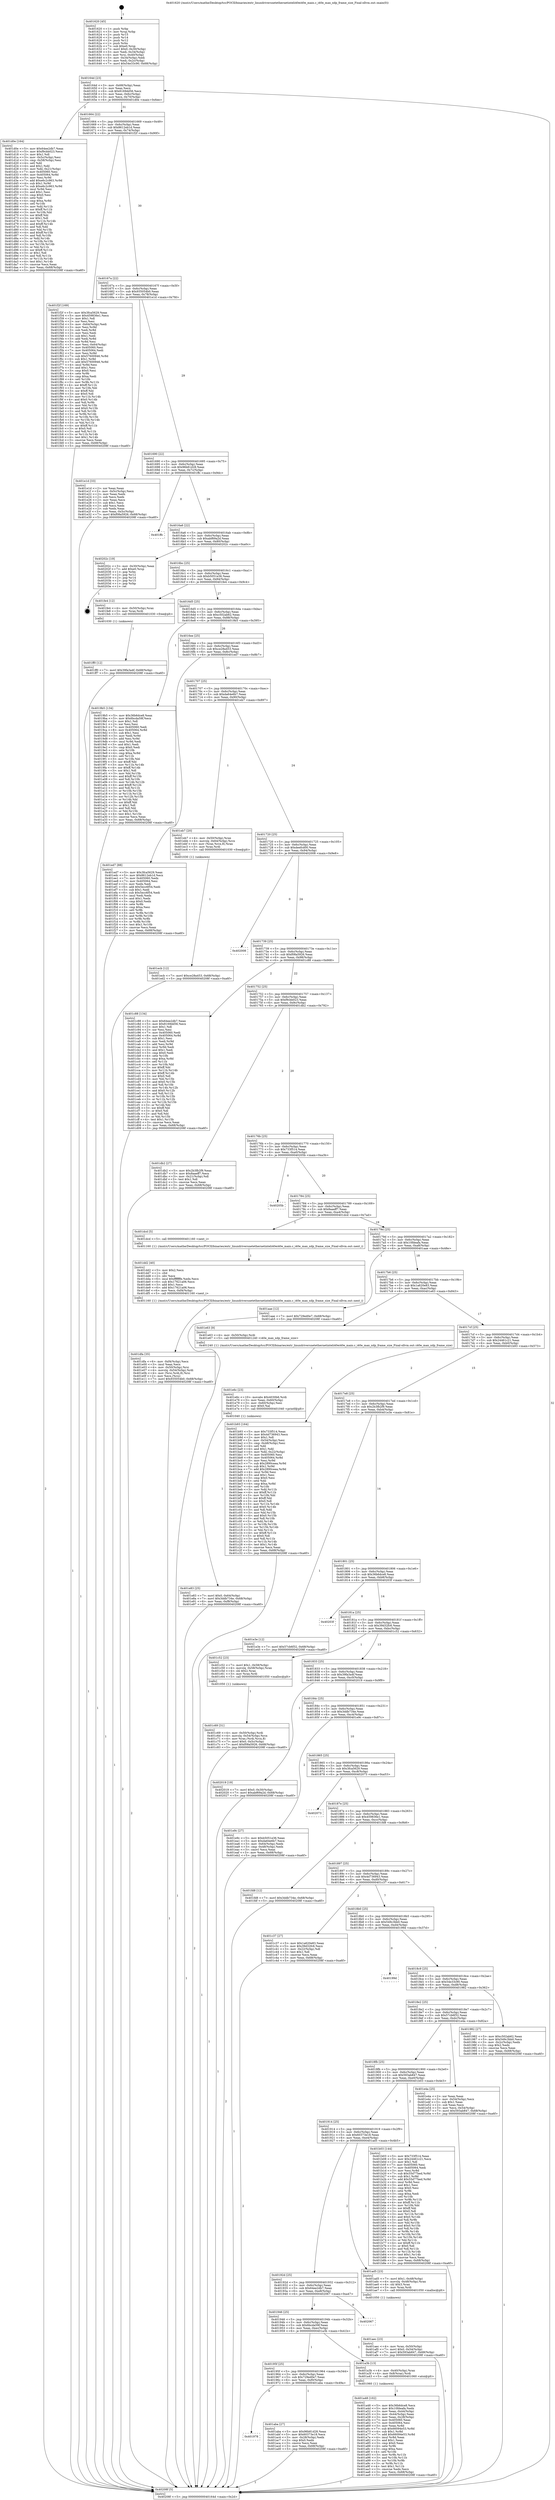 digraph "0x401620" {
  label = "0x401620 (/mnt/c/Users/mathe/Desktop/tcc/POCII/binaries/extr_linuxdriversnetethernetinteli40ei40e_main.c_i40e_max_xdp_frame_size_Final-ollvm.out::main(0))"
  labelloc = "t"
  node[shape=record]

  Entry [label="",width=0.3,height=0.3,shape=circle,fillcolor=black,style=filled]
  "0x40164d" [label="{
     0x40164d [23]\l
     | [instrs]\l
     &nbsp;&nbsp;0x40164d \<+3\>: mov -0x68(%rbp),%eax\l
     &nbsp;&nbsp;0x401650 \<+2\>: mov %eax,%ecx\l
     &nbsp;&nbsp;0x401652 \<+6\>: sub $0x8169dd56,%ecx\l
     &nbsp;&nbsp;0x401658 \<+3\>: mov %eax,-0x6c(%rbp)\l
     &nbsp;&nbsp;0x40165b \<+3\>: mov %ecx,-0x70(%rbp)\l
     &nbsp;&nbsp;0x40165e \<+6\>: je 0000000000401d0e \<main+0x6ee\>\l
  }"]
  "0x401d0e" [label="{
     0x401d0e [164]\l
     | [instrs]\l
     &nbsp;&nbsp;0x401d0e \<+5\>: mov $0x64ee2db7,%eax\l
     &nbsp;&nbsp;0x401d13 \<+5\>: mov $0xf9cbb023,%ecx\l
     &nbsp;&nbsp;0x401d18 \<+2\>: mov $0x1,%dl\l
     &nbsp;&nbsp;0x401d1a \<+3\>: mov -0x5c(%rbp),%esi\l
     &nbsp;&nbsp;0x401d1d \<+3\>: cmp -0x58(%rbp),%esi\l
     &nbsp;&nbsp;0x401d20 \<+4\>: setl %dil\l
     &nbsp;&nbsp;0x401d24 \<+4\>: and $0x1,%dil\l
     &nbsp;&nbsp;0x401d28 \<+4\>: mov %dil,-0x21(%rbp)\l
     &nbsp;&nbsp;0x401d2c \<+7\>: mov 0x405060,%esi\l
     &nbsp;&nbsp;0x401d33 \<+8\>: mov 0x405064,%r8d\l
     &nbsp;&nbsp;0x401d3b \<+3\>: mov %esi,%r9d\l
     &nbsp;&nbsp;0x401d3e \<+7\>: add $0xe6c2c963,%r9d\l
     &nbsp;&nbsp;0x401d45 \<+4\>: sub $0x1,%r9d\l
     &nbsp;&nbsp;0x401d49 \<+7\>: sub $0xe6c2c963,%r9d\l
     &nbsp;&nbsp;0x401d50 \<+4\>: imul %r9d,%esi\l
     &nbsp;&nbsp;0x401d54 \<+3\>: and $0x1,%esi\l
     &nbsp;&nbsp;0x401d57 \<+3\>: cmp $0x0,%esi\l
     &nbsp;&nbsp;0x401d5a \<+4\>: sete %dil\l
     &nbsp;&nbsp;0x401d5e \<+4\>: cmp $0xa,%r8d\l
     &nbsp;&nbsp;0x401d62 \<+4\>: setl %r10b\l
     &nbsp;&nbsp;0x401d66 \<+3\>: mov %dil,%r11b\l
     &nbsp;&nbsp;0x401d69 \<+4\>: xor $0xff,%r11b\l
     &nbsp;&nbsp;0x401d6d \<+3\>: mov %r10b,%bl\l
     &nbsp;&nbsp;0x401d70 \<+3\>: xor $0xff,%bl\l
     &nbsp;&nbsp;0x401d73 \<+3\>: xor $0x1,%dl\l
     &nbsp;&nbsp;0x401d76 \<+3\>: mov %r11b,%r14b\l
     &nbsp;&nbsp;0x401d79 \<+4\>: and $0xff,%r14b\l
     &nbsp;&nbsp;0x401d7d \<+3\>: and %dl,%dil\l
     &nbsp;&nbsp;0x401d80 \<+3\>: mov %bl,%r15b\l
     &nbsp;&nbsp;0x401d83 \<+4\>: and $0xff,%r15b\l
     &nbsp;&nbsp;0x401d87 \<+3\>: and %dl,%r10b\l
     &nbsp;&nbsp;0x401d8a \<+3\>: or %dil,%r14b\l
     &nbsp;&nbsp;0x401d8d \<+3\>: or %r10b,%r15b\l
     &nbsp;&nbsp;0x401d90 \<+3\>: xor %r15b,%r14b\l
     &nbsp;&nbsp;0x401d93 \<+3\>: or %bl,%r11b\l
     &nbsp;&nbsp;0x401d96 \<+4\>: xor $0xff,%r11b\l
     &nbsp;&nbsp;0x401d9a \<+3\>: or $0x1,%dl\l
     &nbsp;&nbsp;0x401d9d \<+3\>: and %dl,%r11b\l
     &nbsp;&nbsp;0x401da0 \<+3\>: or %r11b,%r14b\l
     &nbsp;&nbsp;0x401da3 \<+4\>: test $0x1,%r14b\l
     &nbsp;&nbsp;0x401da7 \<+3\>: cmovne %ecx,%eax\l
     &nbsp;&nbsp;0x401daa \<+3\>: mov %eax,-0x68(%rbp)\l
     &nbsp;&nbsp;0x401dad \<+5\>: jmp 000000000040208f \<main+0xa6f\>\l
  }"]
  "0x401664" [label="{
     0x401664 [22]\l
     | [instrs]\l
     &nbsp;&nbsp;0x401664 \<+5\>: jmp 0000000000401669 \<main+0x49\>\l
     &nbsp;&nbsp;0x401669 \<+3\>: mov -0x6c(%rbp),%eax\l
     &nbsp;&nbsp;0x40166c \<+5\>: sub $0x8612eb1d,%eax\l
     &nbsp;&nbsp;0x401671 \<+3\>: mov %eax,-0x74(%rbp)\l
     &nbsp;&nbsp;0x401674 \<+6\>: je 0000000000401f2f \<main+0x90f\>\l
  }"]
  Exit [label="",width=0.3,height=0.3,shape=circle,fillcolor=black,style=filled,peripheries=2]
  "0x401f2f" [label="{
     0x401f2f [169]\l
     | [instrs]\l
     &nbsp;&nbsp;0x401f2f \<+5\>: mov $0x3fca5629,%eax\l
     &nbsp;&nbsp;0x401f34 \<+5\>: mov $0x459836e1,%ecx\l
     &nbsp;&nbsp;0x401f39 \<+2\>: mov $0x1,%dl\l
     &nbsp;&nbsp;0x401f3b \<+2\>: xor %esi,%esi\l
     &nbsp;&nbsp;0x401f3d \<+3\>: mov -0x64(%rbp),%edi\l
     &nbsp;&nbsp;0x401f40 \<+3\>: mov %esi,%r8d\l
     &nbsp;&nbsp;0x401f43 \<+3\>: sub %edi,%r8d\l
     &nbsp;&nbsp;0x401f46 \<+2\>: mov %esi,%edi\l
     &nbsp;&nbsp;0x401f48 \<+3\>: sub $0x1,%edi\l
     &nbsp;&nbsp;0x401f4b \<+3\>: add %edi,%r8d\l
     &nbsp;&nbsp;0x401f4e \<+3\>: sub %r8d,%esi\l
     &nbsp;&nbsp;0x401f51 \<+3\>: mov %esi,-0x64(%rbp)\l
     &nbsp;&nbsp;0x401f54 \<+7\>: mov 0x405060,%esi\l
     &nbsp;&nbsp;0x401f5b \<+7\>: mov 0x405064,%edi\l
     &nbsp;&nbsp;0x401f62 \<+3\>: mov %esi,%r8d\l
     &nbsp;&nbsp;0x401f65 \<+7\>: sub $0x57600946,%r8d\l
     &nbsp;&nbsp;0x401f6c \<+4\>: sub $0x1,%r8d\l
     &nbsp;&nbsp;0x401f70 \<+7\>: add $0x57600946,%r8d\l
     &nbsp;&nbsp;0x401f77 \<+4\>: imul %r8d,%esi\l
     &nbsp;&nbsp;0x401f7b \<+3\>: and $0x1,%esi\l
     &nbsp;&nbsp;0x401f7e \<+3\>: cmp $0x0,%esi\l
     &nbsp;&nbsp;0x401f81 \<+4\>: sete %r9b\l
     &nbsp;&nbsp;0x401f85 \<+3\>: cmp $0xa,%edi\l
     &nbsp;&nbsp;0x401f88 \<+4\>: setl %r10b\l
     &nbsp;&nbsp;0x401f8c \<+3\>: mov %r9b,%r11b\l
     &nbsp;&nbsp;0x401f8f \<+4\>: xor $0xff,%r11b\l
     &nbsp;&nbsp;0x401f93 \<+3\>: mov %r10b,%bl\l
     &nbsp;&nbsp;0x401f96 \<+3\>: xor $0xff,%bl\l
     &nbsp;&nbsp;0x401f99 \<+3\>: xor $0x0,%dl\l
     &nbsp;&nbsp;0x401f9c \<+3\>: mov %r11b,%r14b\l
     &nbsp;&nbsp;0x401f9f \<+4\>: and $0x0,%r14b\l
     &nbsp;&nbsp;0x401fa3 \<+3\>: and %dl,%r9b\l
     &nbsp;&nbsp;0x401fa6 \<+3\>: mov %bl,%r15b\l
     &nbsp;&nbsp;0x401fa9 \<+4\>: and $0x0,%r15b\l
     &nbsp;&nbsp;0x401fad \<+3\>: and %dl,%r10b\l
     &nbsp;&nbsp;0x401fb0 \<+3\>: or %r9b,%r14b\l
     &nbsp;&nbsp;0x401fb3 \<+3\>: or %r10b,%r15b\l
     &nbsp;&nbsp;0x401fb6 \<+3\>: xor %r15b,%r14b\l
     &nbsp;&nbsp;0x401fb9 \<+3\>: or %bl,%r11b\l
     &nbsp;&nbsp;0x401fbc \<+4\>: xor $0xff,%r11b\l
     &nbsp;&nbsp;0x401fc0 \<+3\>: or $0x0,%dl\l
     &nbsp;&nbsp;0x401fc3 \<+3\>: and %dl,%r11b\l
     &nbsp;&nbsp;0x401fc6 \<+3\>: or %r11b,%r14b\l
     &nbsp;&nbsp;0x401fc9 \<+4\>: test $0x1,%r14b\l
     &nbsp;&nbsp;0x401fcd \<+3\>: cmovne %ecx,%eax\l
     &nbsp;&nbsp;0x401fd0 \<+3\>: mov %eax,-0x68(%rbp)\l
     &nbsp;&nbsp;0x401fd3 \<+5\>: jmp 000000000040208f \<main+0xa6f\>\l
  }"]
  "0x40167a" [label="{
     0x40167a [22]\l
     | [instrs]\l
     &nbsp;&nbsp;0x40167a \<+5\>: jmp 000000000040167f \<main+0x5f\>\l
     &nbsp;&nbsp;0x40167f \<+3\>: mov -0x6c(%rbp),%eax\l
     &nbsp;&nbsp;0x401682 \<+5\>: sub $0x935054b0,%eax\l
     &nbsp;&nbsp;0x401687 \<+3\>: mov %eax,-0x78(%rbp)\l
     &nbsp;&nbsp;0x40168a \<+6\>: je 0000000000401e1d \<main+0x7fd\>\l
  }"]
  "0x401ff0" [label="{
     0x401ff0 [12]\l
     | [instrs]\l
     &nbsp;&nbsp;0x401ff0 \<+7\>: movl $0x39fa3a4f,-0x68(%rbp)\l
     &nbsp;&nbsp;0x401ff7 \<+5\>: jmp 000000000040208f \<main+0xa6f\>\l
  }"]
  "0x401e1d" [label="{
     0x401e1d [33]\l
     | [instrs]\l
     &nbsp;&nbsp;0x401e1d \<+2\>: xor %eax,%eax\l
     &nbsp;&nbsp;0x401e1f \<+3\>: mov -0x5c(%rbp),%ecx\l
     &nbsp;&nbsp;0x401e22 \<+2\>: mov %eax,%edx\l
     &nbsp;&nbsp;0x401e24 \<+2\>: sub %ecx,%edx\l
     &nbsp;&nbsp;0x401e26 \<+2\>: mov %eax,%ecx\l
     &nbsp;&nbsp;0x401e28 \<+3\>: sub $0x1,%ecx\l
     &nbsp;&nbsp;0x401e2b \<+2\>: add %ecx,%edx\l
     &nbsp;&nbsp;0x401e2d \<+2\>: sub %edx,%eax\l
     &nbsp;&nbsp;0x401e2f \<+3\>: mov %eax,-0x5c(%rbp)\l
     &nbsp;&nbsp;0x401e32 \<+7\>: movl $0xf08a5926,-0x68(%rbp)\l
     &nbsp;&nbsp;0x401e39 \<+5\>: jmp 000000000040208f \<main+0xa6f\>\l
  }"]
  "0x401690" [label="{
     0x401690 [22]\l
     | [instrs]\l
     &nbsp;&nbsp;0x401690 \<+5\>: jmp 0000000000401695 \<main+0x75\>\l
     &nbsp;&nbsp;0x401695 \<+3\>: mov -0x6c(%rbp),%eax\l
     &nbsp;&nbsp;0x401698 \<+5\>: sub $0x96b81d28,%eax\l
     &nbsp;&nbsp;0x40169d \<+3\>: mov %eax,-0x7c(%rbp)\l
     &nbsp;&nbsp;0x4016a0 \<+6\>: je 0000000000401ffc \<main+0x9dc\>\l
  }"]
  "0x401ecb" [label="{
     0x401ecb [12]\l
     | [instrs]\l
     &nbsp;&nbsp;0x401ecb \<+7\>: movl $0xce28a453,-0x68(%rbp)\l
     &nbsp;&nbsp;0x401ed2 \<+5\>: jmp 000000000040208f \<main+0xa6f\>\l
  }"]
  "0x401ffc" [label="{
     0x401ffc\l
  }", style=dashed]
  "0x4016a6" [label="{
     0x4016a6 [22]\l
     | [instrs]\l
     &nbsp;&nbsp;0x4016a6 \<+5\>: jmp 00000000004016ab \<main+0x8b\>\l
     &nbsp;&nbsp;0x4016ab \<+3\>: mov -0x6c(%rbp),%eax\l
     &nbsp;&nbsp;0x4016ae \<+5\>: sub $0xabf69a2d,%eax\l
     &nbsp;&nbsp;0x4016b3 \<+3\>: mov %eax,-0x80(%rbp)\l
     &nbsp;&nbsp;0x4016b6 \<+6\>: je 000000000040202c \<main+0xa0c\>\l
  }"]
  "0x401e83" [label="{
     0x401e83 [25]\l
     | [instrs]\l
     &nbsp;&nbsp;0x401e83 \<+7\>: movl $0x0,-0x64(%rbp)\l
     &nbsp;&nbsp;0x401e8a \<+7\>: movl $0x3ddb734e,-0x68(%rbp)\l
     &nbsp;&nbsp;0x401e91 \<+6\>: mov %eax,-0xf8(%rbp)\l
     &nbsp;&nbsp;0x401e97 \<+5\>: jmp 000000000040208f \<main+0xa6f\>\l
  }"]
  "0x40202c" [label="{
     0x40202c [19]\l
     | [instrs]\l
     &nbsp;&nbsp;0x40202c \<+3\>: mov -0x30(%rbp),%eax\l
     &nbsp;&nbsp;0x40202f \<+7\>: add $0xe0,%rsp\l
     &nbsp;&nbsp;0x402036 \<+1\>: pop %rbx\l
     &nbsp;&nbsp;0x402037 \<+2\>: pop %r12\l
     &nbsp;&nbsp;0x402039 \<+2\>: pop %r14\l
     &nbsp;&nbsp;0x40203b \<+2\>: pop %r15\l
     &nbsp;&nbsp;0x40203d \<+1\>: pop %rbp\l
     &nbsp;&nbsp;0x40203e \<+1\>: ret\l
  }"]
  "0x4016bc" [label="{
     0x4016bc [25]\l
     | [instrs]\l
     &nbsp;&nbsp;0x4016bc \<+5\>: jmp 00000000004016c1 \<main+0xa1\>\l
     &nbsp;&nbsp;0x4016c1 \<+3\>: mov -0x6c(%rbp),%eax\l
     &nbsp;&nbsp;0x4016c4 \<+5\>: sub $0xb5051e36,%eax\l
     &nbsp;&nbsp;0x4016c9 \<+6\>: mov %eax,-0x84(%rbp)\l
     &nbsp;&nbsp;0x4016cf \<+6\>: je 0000000000401fe4 \<main+0x9c4\>\l
  }"]
  "0x401e6c" [label="{
     0x401e6c [23]\l
     | [instrs]\l
     &nbsp;&nbsp;0x401e6c \<+10\>: movabs $0x4030b6,%rdi\l
     &nbsp;&nbsp;0x401e76 \<+3\>: mov %eax,-0x60(%rbp)\l
     &nbsp;&nbsp;0x401e79 \<+3\>: mov -0x60(%rbp),%esi\l
     &nbsp;&nbsp;0x401e7c \<+2\>: mov $0x0,%al\l
     &nbsp;&nbsp;0x401e7e \<+5\>: call 0000000000401040 \<printf@plt\>\l
     | [calls]\l
     &nbsp;&nbsp;0x401040 \{1\} (unknown)\l
  }"]
  "0x401fe4" [label="{
     0x401fe4 [12]\l
     | [instrs]\l
     &nbsp;&nbsp;0x401fe4 \<+4\>: mov -0x50(%rbp),%rax\l
     &nbsp;&nbsp;0x401fe8 \<+3\>: mov %rax,%rdi\l
     &nbsp;&nbsp;0x401feb \<+5\>: call 0000000000401030 \<free@plt\>\l
     | [calls]\l
     &nbsp;&nbsp;0x401030 \{1\} (unknown)\l
  }"]
  "0x4016d5" [label="{
     0x4016d5 [25]\l
     | [instrs]\l
     &nbsp;&nbsp;0x4016d5 \<+5\>: jmp 00000000004016da \<main+0xba\>\l
     &nbsp;&nbsp;0x4016da \<+3\>: mov -0x6c(%rbp),%eax\l
     &nbsp;&nbsp;0x4016dd \<+5\>: sub $0xc502ab62,%eax\l
     &nbsp;&nbsp;0x4016e2 \<+6\>: mov %eax,-0x88(%rbp)\l
     &nbsp;&nbsp;0x4016e8 \<+6\>: je 00000000004019b5 \<main+0x395\>\l
  }"]
  "0x401dfa" [label="{
     0x401dfa [35]\l
     | [instrs]\l
     &nbsp;&nbsp;0x401dfa \<+6\>: mov -0xf4(%rbp),%ecx\l
     &nbsp;&nbsp;0x401e00 \<+3\>: imul %eax,%ecx\l
     &nbsp;&nbsp;0x401e03 \<+4\>: mov -0x50(%rbp),%rsi\l
     &nbsp;&nbsp;0x401e07 \<+4\>: movslq -0x54(%rbp),%rdi\l
     &nbsp;&nbsp;0x401e0b \<+4\>: mov (%rsi,%rdi,8),%rsi\l
     &nbsp;&nbsp;0x401e0f \<+2\>: mov %ecx,(%rsi)\l
     &nbsp;&nbsp;0x401e11 \<+7\>: movl $0x935054b0,-0x68(%rbp)\l
     &nbsp;&nbsp;0x401e18 \<+5\>: jmp 000000000040208f \<main+0xa6f\>\l
  }"]
  "0x4019b5" [label="{
     0x4019b5 [134]\l
     | [instrs]\l
     &nbsp;&nbsp;0x4019b5 \<+5\>: mov $0x36b6dce8,%eax\l
     &nbsp;&nbsp;0x4019ba \<+5\>: mov $0x6bcda59f,%ecx\l
     &nbsp;&nbsp;0x4019bf \<+2\>: mov $0x1,%dl\l
     &nbsp;&nbsp;0x4019c1 \<+2\>: xor %esi,%esi\l
     &nbsp;&nbsp;0x4019c3 \<+7\>: mov 0x405060,%edi\l
     &nbsp;&nbsp;0x4019ca \<+8\>: mov 0x405064,%r8d\l
     &nbsp;&nbsp;0x4019d2 \<+3\>: sub $0x1,%esi\l
     &nbsp;&nbsp;0x4019d5 \<+3\>: mov %edi,%r9d\l
     &nbsp;&nbsp;0x4019d8 \<+3\>: add %esi,%r9d\l
     &nbsp;&nbsp;0x4019db \<+4\>: imul %r9d,%edi\l
     &nbsp;&nbsp;0x4019df \<+3\>: and $0x1,%edi\l
     &nbsp;&nbsp;0x4019e2 \<+3\>: cmp $0x0,%edi\l
     &nbsp;&nbsp;0x4019e5 \<+4\>: sete %r10b\l
     &nbsp;&nbsp;0x4019e9 \<+4\>: cmp $0xa,%r8d\l
     &nbsp;&nbsp;0x4019ed \<+4\>: setl %r11b\l
     &nbsp;&nbsp;0x4019f1 \<+3\>: mov %r10b,%bl\l
     &nbsp;&nbsp;0x4019f4 \<+3\>: xor $0xff,%bl\l
     &nbsp;&nbsp;0x4019f7 \<+3\>: mov %r11b,%r14b\l
     &nbsp;&nbsp;0x4019fa \<+4\>: xor $0xff,%r14b\l
     &nbsp;&nbsp;0x4019fe \<+3\>: xor $0x1,%dl\l
     &nbsp;&nbsp;0x401a01 \<+3\>: mov %bl,%r15b\l
     &nbsp;&nbsp;0x401a04 \<+4\>: and $0xff,%r15b\l
     &nbsp;&nbsp;0x401a08 \<+3\>: and %dl,%r10b\l
     &nbsp;&nbsp;0x401a0b \<+3\>: mov %r14b,%r12b\l
     &nbsp;&nbsp;0x401a0e \<+4\>: and $0xff,%r12b\l
     &nbsp;&nbsp;0x401a12 \<+3\>: and %dl,%r11b\l
     &nbsp;&nbsp;0x401a15 \<+3\>: or %r10b,%r15b\l
     &nbsp;&nbsp;0x401a18 \<+3\>: or %r11b,%r12b\l
     &nbsp;&nbsp;0x401a1b \<+3\>: xor %r12b,%r15b\l
     &nbsp;&nbsp;0x401a1e \<+3\>: or %r14b,%bl\l
     &nbsp;&nbsp;0x401a21 \<+3\>: xor $0xff,%bl\l
     &nbsp;&nbsp;0x401a24 \<+3\>: or $0x1,%dl\l
     &nbsp;&nbsp;0x401a27 \<+2\>: and %dl,%bl\l
     &nbsp;&nbsp;0x401a29 \<+3\>: or %bl,%r15b\l
     &nbsp;&nbsp;0x401a2c \<+4\>: test $0x1,%r15b\l
     &nbsp;&nbsp;0x401a30 \<+3\>: cmovne %ecx,%eax\l
     &nbsp;&nbsp;0x401a33 \<+3\>: mov %eax,-0x68(%rbp)\l
     &nbsp;&nbsp;0x401a36 \<+5\>: jmp 000000000040208f \<main+0xa6f\>\l
  }"]
  "0x4016ee" [label="{
     0x4016ee [25]\l
     | [instrs]\l
     &nbsp;&nbsp;0x4016ee \<+5\>: jmp 00000000004016f3 \<main+0xd3\>\l
     &nbsp;&nbsp;0x4016f3 \<+3\>: mov -0x6c(%rbp),%eax\l
     &nbsp;&nbsp;0x4016f6 \<+5\>: sub $0xce28a453,%eax\l
     &nbsp;&nbsp;0x4016fb \<+6\>: mov %eax,-0x8c(%rbp)\l
     &nbsp;&nbsp;0x401701 \<+6\>: je 0000000000401ed7 \<main+0x8b7\>\l
  }"]
  "0x401dd2" [label="{
     0x401dd2 [40]\l
     | [instrs]\l
     &nbsp;&nbsp;0x401dd2 \<+5\>: mov $0x2,%ecx\l
     &nbsp;&nbsp;0x401dd7 \<+1\>: cltd\l
     &nbsp;&nbsp;0x401dd8 \<+2\>: idiv %ecx\l
     &nbsp;&nbsp;0x401dda \<+6\>: imul $0xfffffffe,%edx,%ecx\l
     &nbsp;&nbsp;0x401de0 \<+6\>: sub $0x17621a06,%ecx\l
     &nbsp;&nbsp;0x401de6 \<+3\>: add $0x1,%ecx\l
     &nbsp;&nbsp;0x401de9 \<+6\>: add $0x17621a06,%ecx\l
     &nbsp;&nbsp;0x401def \<+6\>: mov %ecx,-0xf4(%rbp)\l
     &nbsp;&nbsp;0x401df5 \<+5\>: call 0000000000401160 \<next_i\>\l
     | [calls]\l
     &nbsp;&nbsp;0x401160 \{1\} (/mnt/c/Users/mathe/Desktop/tcc/POCII/binaries/extr_linuxdriversnetethernetinteli40ei40e_main.c_i40e_max_xdp_frame_size_Final-ollvm.out::next_i)\l
  }"]
  "0x401ed7" [label="{
     0x401ed7 [88]\l
     | [instrs]\l
     &nbsp;&nbsp;0x401ed7 \<+5\>: mov $0x3fca5629,%eax\l
     &nbsp;&nbsp;0x401edc \<+5\>: mov $0x8612eb1d,%ecx\l
     &nbsp;&nbsp;0x401ee1 \<+7\>: mov 0x405060,%edx\l
     &nbsp;&nbsp;0x401ee8 \<+7\>: mov 0x405064,%esi\l
     &nbsp;&nbsp;0x401eef \<+2\>: mov %edx,%edi\l
     &nbsp;&nbsp;0x401ef1 \<+6\>: add $0x5ecc6f54,%edi\l
     &nbsp;&nbsp;0x401ef7 \<+3\>: sub $0x1,%edi\l
     &nbsp;&nbsp;0x401efa \<+6\>: sub $0x5ecc6f54,%edi\l
     &nbsp;&nbsp;0x401f00 \<+3\>: imul %edi,%edx\l
     &nbsp;&nbsp;0x401f03 \<+3\>: and $0x1,%edx\l
     &nbsp;&nbsp;0x401f06 \<+3\>: cmp $0x0,%edx\l
     &nbsp;&nbsp;0x401f09 \<+4\>: sete %r8b\l
     &nbsp;&nbsp;0x401f0d \<+3\>: cmp $0xa,%esi\l
     &nbsp;&nbsp;0x401f10 \<+4\>: setl %r9b\l
     &nbsp;&nbsp;0x401f14 \<+3\>: mov %r8b,%r10b\l
     &nbsp;&nbsp;0x401f17 \<+3\>: and %r9b,%r10b\l
     &nbsp;&nbsp;0x401f1a \<+3\>: xor %r9b,%r8b\l
     &nbsp;&nbsp;0x401f1d \<+3\>: or %r8b,%r10b\l
     &nbsp;&nbsp;0x401f20 \<+4\>: test $0x1,%r10b\l
     &nbsp;&nbsp;0x401f24 \<+3\>: cmovne %ecx,%eax\l
     &nbsp;&nbsp;0x401f27 \<+3\>: mov %eax,-0x68(%rbp)\l
     &nbsp;&nbsp;0x401f2a \<+5\>: jmp 000000000040208f \<main+0xa6f\>\l
  }"]
  "0x401707" [label="{
     0x401707 [25]\l
     | [instrs]\l
     &nbsp;&nbsp;0x401707 \<+5\>: jmp 000000000040170c \<main+0xec\>\l
     &nbsp;&nbsp;0x40170c \<+3\>: mov -0x6c(%rbp),%eax\l
     &nbsp;&nbsp;0x40170f \<+5\>: sub $0xda64e6b7,%eax\l
     &nbsp;&nbsp;0x401714 \<+6\>: mov %eax,-0x90(%rbp)\l
     &nbsp;&nbsp;0x40171a \<+6\>: je 0000000000401eb7 \<main+0x897\>\l
  }"]
  "0x401c69" [label="{
     0x401c69 [31]\l
     | [instrs]\l
     &nbsp;&nbsp;0x401c69 \<+4\>: mov -0x50(%rbp),%rdi\l
     &nbsp;&nbsp;0x401c6d \<+4\>: movslq -0x54(%rbp),%rcx\l
     &nbsp;&nbsp;0x401c71 \<+4\>: mov %rax,(%rdi,%rcx,8)\l
     &nbsp;&nbsp;0x401c75 \<+7\>: movl $0x0,-0x5c(%rbp)\l
     &nbsp;&nbsp;0x401c7c \<+7\>: movl $0xf08a5926,-0x68(%rbp)\l
     &nbsp;&nbsp;0x401c83 \<+5\>: jmp 000000000040208f \<main+0xa6f\>\l
  }"]
  "0x401eb7" [label="{
     0x401eb7 [20]\l
     | [instrs]\l
     &nbsp;&nbsp;0x401eb7 \<+4\>: mov -0x50(%rbp),%rax\l
     &nbsp;&nbsp;0x401ebb \<+4\>: movslq -0x64(%rbp),%rcx\l
     &nbsp;&nbsp;0x401ebf \<+4\>: mov (%rax,%rcx,8),%rax\l
     &nbsp;&nbsp;0x401ec3 \<+3\>: mov %rax,%rdi\l
     &nbsp;&nbsp;0x401ec6 \<+5\>: call 0000000000401030 \<free@plt\>\l
     | [calls]\l
     &nbsp;&nbsp;0x401030 \{1\} (unknown)\l
  }"]
  "0x401720" [label="{
     0x401720 [25]\l
     | [instrs]\l
     &nbsp;&nbsp;0x401720 \<+5\>: jmp 0000000000401725 \<main+0x105\>\l
     &nbsp;&nbsp;0x401725 \<+3\>: mov -0x6c(%rbp),%eax\l
     &nbsp;&nbsp;0x401728 \<+5\>: sub $0xdeefcd00,%eax\l
     &nbsp;&nbsp;0x40172d \<+6\>: mov %eax,-0x94(%rbp)\l
     &nbsp;&nbsp;0x401733 \<+6\>: je 0000000000402008 \<main+0x9e8\>\l
  }"]
  "0x401aec" [label="{
     0x401aec [23]\l
     | [instrs]\l
     &nbsp;&nbsp;0x401aec \<+4\>: mov %rax,-0x50(%rbp)\l
     &nbsp;&nbsp;0x401af0 \<+7\>: movl $0x0,-0x54(%rbp)\l
     &nbsp;&nbsp;0x401af7 \<+7\>: movl $0x593ab847,-0x68(%rbp)\l
     &nbsp;&nbsp;0x401afe \<+5\>: jmp 000000000040208f \<main+0xa6f\>\l
  }"]
  "0x402008" [label="{
     0x402008\l
  }", style=dashed]
  "0x401739" [label="{
     0x401739 [25]\l
     | [instrs]\l
     &nbsp;&nbsp;0x401739 \<+5\>: jmp 000000000040173e \<main+0x11e\>\l
     &nbsp;&nbsp;0x40173e \<+3\>: mov -0x6c(%rbp),%eax\l
     &nbsp;&nbsp;0x401741 \<+5\>: sub $0xf08a5926,%eax\l
     &nbsp;&nbsp;0x401746 \<+6\>: mov %eax,-0x98(%rbp)\l
     &nbsp;&nbsp;0x40174c \<+6\>: je 0000000000401c88 \<main+0x668\>\l
  }"]
  "0x401978" [label="{
     0x401978\l
  }", style=dashed]
  "0x401c88" [label="{
     0x401c88 [134]\l
     | [instrs]\l
     &nbsp;&nbsp;0x401c88 \<+5\>: mov $0x64ee2db7,%eax\l
     &nbsp;&nbsp;0x401c8d \<+5\>: mov $0x8169dd56,%ecx\l
     &nbsp;&nbsp;0x401c92 \<+2\>: mov $0x1,%dl\l
     &nbsp;&nbsp;0x401c94 \<+2\>: xor %esi,%esi\l
     &nbsp;&nbsp;0x401c96 \<+7\>: mov 0x405060,%edi\l
     &nbsp;&nbsp;0x401c9d \<+8\>: mov 0x405064,%r8d\l
     &nbsp;&nbsp;0x401ca5 \<+3\>: sub $0x1,%esi\l
     &nbsp;&nbsp;0x401ca8 \<+3\>: mov %edi,%r9d\l
     &nbsp;&nbsp;0x401cab \<+3\>: add %esi,%r9d\l
     &nbsp;&nbsp;0x401cae \<+4\>: imul %r9d,%edi\l
     &nbsp;&nbsp;0x401cb2 \<+3\>: and $0x1,%edi\l
     &nbsp;&nbsp;0x401cb5 \<+3\>: cmp $0x0,%edi\l
     &nbsp;&nbsp;0x401cb8 \<+4\>: sete %r10b\l
     &nbsp;&nbsp;0x401cbc \<+4\>: cmp $0xa,%r8d\l
     &nbsp;&nbsp;0x401cc0 \<+4\>: setl %r11b\l
     &nbsp;&nbsp;0x401cc4 \<+3\>: mov %r10b,%bl\l
     &nbsp;&nbsp;0x401cc7 \<+3\>: xor $0xff,%bl\l
     &nbsp;&nbsp;0x401cca \<+3\>: mov %r11b,%r14b\l
     &nbsp;&nbsp;0x401ccd \<+4\>: xor $0xff,%r14b\l
     &nbsp;&nbsp;0x401cd1 \<+3\>: xor $0x0,%dl\l
     &nbsp;&nbsp;0x401cd4 \<+3\>: mov %bl,%r15b\l
     &nbsp;&nbsp;0x401cd7 \<+4\>: and $0x0,%r15b\l
     &nbsp;&nbsp;0x401cdb \<+3\>: and %dl,%r10b\l
     &nbsp;&nbsp;0x401cde \<+3\>: mov %r14b,%r12b\l
     &nbsp;&nbsp;0x401ce1 \<+4\>: and $0x0,%r12b\l
     &nbsp;&nbsp;0x401ce5 \<+3\>: and %dl,%r11b\l
     &nbsp;&nbsp;0x401ce8 \<+3\>: or %r10b,%r15b\l
     &nbsp;&nbsp;0x401ceb \<+3\>: or %r11b,%r12b\l
     &nbsp;&nbsp;0x401cee \<+3\>: xor %r12b,%r15b\l
     &nbsp;&nbsp;0x401cf1 \<+3\>: or %r14b,%bl\l
     &nbsp;&nbsp;0x401cf4 \<+3\>: xor $0xff,%bl\l
     &nbsp;&nbsp;0x401cf7 \<+3\>: or $0x0,%dl\l
     &nbsp;&nbsp;0x401cfa \<+2\>: and %dl,%bl\l
     &nbsp;&nbsp;0x401cfc \<+3\>: or %bl,%r15b\l
     &nbsp;&nbsp;0x401cff \<+4\>: test $0x1,%r15b\l
     &nbsp;&nbsp;0x401d03 \<+3\>: cmovne %ecx,%eax\l
     &nbsp;&nbsp;0x401d06 \<+3\>: mov %eax,-0x68(%rbp)\l
     &nbsp;&nbsp;0x401d09 \<+5\>: jmp 000000000040208f \<main+0xa6f\>\l
  }"]
  "0x401752" [label="{
     0x401752 [25]\l
     | [instrs]\l
     &nbsp;&nbsp;0x401752 \<+5\>: jmp 0000000000401757 \<main+0x137\>\l
     &nbsp;&nbsp;0x401757 \<+3\>: mov -0x6c(%rbp),%eax\l
     &nbsp;&nbsp;0x40175a \<+5\>: sub $0xf9cbb023,%eax\l
     &nbsp;&nbsp;0x40175f \<+6\>: mov %eax,-0x9c(%rbp)\l
     &nbsp;&nbsp;0x401765 \<+6\>: je 0000000000401db2 \<main+0x792\>\l
  }"]
  "0x401aba" [label="{
     0x401aba [27]\l
     | [instrs]\l
     &nbsp;&nbsp;0x401aba \<+5\>: mov $0x96b81d28,%eax\l
     &nbsp;&nbsp;0x401abf \<+5\>: mov $0x60373e18,%ecx\l
     &nbsp;&nbsp;0x401ac4 \<+3\>: mov -0x28(%rbp),%edx\l
     &nbsp;&nbsp;0x401ac7 \<+3\>: cmp $0x0,%edx\l
     &nbsp;&nbsp;0x401aca \<+3\>: cmove %ecx,%eax\l
     &nbsp;&nbsp;0x401acd \<+3\>: mov %eax,-0x68(%rbp)\l
     &nbsp;&nbsp;0x401ad0 \<+5\>: jmp 000000000040208f \<main+0xa6f\>\l
  }"]
  "0x401db2" [label="{
     0x401db2 [27]\l
     | [instrs]\l
     &nbsp;&nbsp;0x401db2 \<+5\>: mov $0x2b3fb2f9,%eax\l
     &nbsp;&nbsp;0x401db7 \<+5\>: mov $0x8aaeff7,%ecx\l
     &nbsp;&nbsp;0x401dbc \<+3\>: mov -0x21(%rbp),%dl\l
     &nbsp;&nbsp;0x401dbf \<+3\>: test $0x1,%dl\l
     &nbsp;&nbsp;0x401dc2 \<+3\>: cmovne %ecx,%eax\l
     &nbsp;&nbsp;0x401dc5 \<+3\>: mov %eax,-0x68(%rbp)\l
     &nbsp;&nbsp;0x401dc8 \<+5\>: jmp 000000000040208f \<main+0xa6f\>\l
  }"]
  "0x40176b" [label="{
     0x40176b [25]\l
     | [instrs]\l
     &nbsp;&nbsp;0x40176b \<+5\>: jmp 0000000000401770 \<main+0x150\>\l
     &nbsp;&nbsp;0x401770 \<+3\>: mov -0x6c(%rbp),%eax\l
     &nbsp;&nbsp;0x401773 \<+5\>: sub $0x733f514,%eax\l
     &nbsp;&nbsp;0x401778 \<+6\>: mov %eax,-0xa0(%rbp)\l
     &nbsp;&nbsp;0x40177e \<+6\>: je 000000000040205b \<main+0xa3b\>\l
  }"]
  "0x401a48" [label="{
     0x401a48 [102]\l
     | [instrs]\l
     &nbsp;&nbsp;0x401a48 \<+5\>: mov $0x36b6dce8,%ecx\l
     &nbsp;&nbsp;0x401a4d \<+5\>: mov $0x10fdeafa,%edx\l
     &nbsp;&nbsp;0x401a52 \<+3\>: mov %eax,-0x44(%rbp)\l
     &nbsp;&nbsp;0x401a55 \<+3\>: mov -0x44(%rbp),%eax\l
     &nbsp;&nbsp;0x401a58 \<+3\>: mov %eax,-0x28(%rbp)\l
     &nbsp;&nbsp;0x401a5b \<+7\>: mov 0x405060,%eax\l
     &nbsp;&nbsp;0x401a62 \<+7\>: mov 0x405064,%esi\l
     &nbsp;&nbsp;0x401a69 \<+3\>: mov %eax,%r8d\l
     &nbsp;&nbsp;0x401a6c \<+7\>: sub $0x66094e53,%r8d\l
     &nbsp;&nbsp;0x401a73 \<+4\>: sub $0x1,%r8d\l
     &nbsp;&nbsp;0x401a77 \<+7\>: add $0x66094e53,%r8d\l
     &nbsp;&nbsp;0x401a7e \<+4\>: imul %r8d,%eax\l
     &nbsp;&nbsp;0x401a82 \<+3\>: and $0x1,%eax\l
     &nbsp;&nbsp;0x401a85 \<+3\>: cmp $0x0,%eax\l
     &nbsp;&nbsp;0x401a88 \<+4\>: sete %r9b\l
     &nbsp;&nbsp;0x401a8c \<+3\>: cmp $0xa,%esi\l
     &nbsp;&nbsp;0x401a8f \<+4\>: setl %r10b\l
     &nbsp;&nbsp;0x401a93 \<+3\>: mov %r9b,%r11b\l
     &nbsp;&nbsp;0x401a96 \<+3\>: and %r10b,%r11b\l
     &nbsp;&nbsp;0x401a99 \<+3\>: xor %r10b,%r9b\l
     &nbsp;&nbsp;0x401a9c \<+3\>: or %r9b,%r11b\l
     &nbsp;&nbsp;0x401a9f \<+4\>: test $0x1,%r11b\l
     &nbsp;&nbsp;0x401aa3 \<+3\>: cmovne %edx,%ecx\l
     &nbsp;&nbsp;0x401aa6 \<+3\>: mov %ecx,-0x68(%rbp)\l
     &nbsp;&nbsp;0x401aa9 \<+5\>: jmp 000000000040208f \<main+0xa6f\>\l
  }"]
  "0x40205b" [label="{
     0x40205b\l
  }", style=dashed]
  "0x401784" [label="{
     0x401784 [25]\l
     | [instrs]\l
     &nbsp;&nbsp;0x401784 \<+5\>: jmp 0000000000401789 \<main+0x169\>\l
     &nbsp;&nbsp;0x401789 \<+3\>: mov -0x6c(%rbp),%eax\l
     &nbsp;&nbsp;0x40178c \<+5\>: sub $0x8aaeff7,%eax\l
     &nbsp;&nbsp;0x401791 \<+6\>: mov %eax,-0xa4(%rbp)\l
     &nbsp;&nbsp;0x401797 \<+6\>: je 0000000000401dcd \<main+0x7ad\>\l
  }"]
  "0x40195f" [label="{
     0x40195f [25]\l
     | [instrs]\l
     &nbsp;&nbsp;0x40195f \<+5\>: jmp 0000000000401964 \<main+0x344\>\l
     &nbsp;&nbsp;0x401964 \<+3\>: mov -0x6c(%rbp),%eax\l
     &nbsp;&nbsp;0x401967 \<+5\>: sub $0x729ed0e7,%eax\l
     &nbsp;&nbsp;0x40196c \<+6\>: mov %eax,-0xf0(%rbp)\l
     &nbsp;&nbsp;0x401972 \<+6\>: je 0000000000401aba \<main+0x49a\>\l
  }"]
  "0x401dcd" [label="{
     0x401dcd [5]\l
     | [instrs]\l
     &nbsp;&nbsp;0x401dcd \<+5\>: call 0000000000401160 \<next_i\>\l
     | [calls]\l
     &nbsp;&nbsp;0x401160 \{1\} (/mnt/c/Users/mathe/Desktop/tcc/POCII/binaries/extr_linuxdriversnetethernetinteli40ei40e_main.c_i40e_max_xdp_frame_size_Final-ollvm.out::next_i)\l
  }"]
  "0x40179d" [label="{
     0x40179d [25]\l
     | [instrs]\l
     &nbsp;&nbsp;0x40179d \<+5\>: jmp 00000000004017a2 \<main+0x182\>\l
     &nbsp;&nbsp;0x4017a2 \<+3\>: mov -0x6c(%rbp),%eax\l
     &nbsp;&nbsp;0x4017a5 \<+5\>: sub $0x10fdeafa,%eax\l
     &nbsp;&nbsp;0x4017aa \<+6\>: mov %eax,-0xa8(%rbp)\l
     &nbsp;&nbsp;0x4017b0 \<+6\>: je 0000000000401aae \<main+0x48e\>\l
  }"]
  "0x401a3b" [label="{
     0x401a3b [13]\l
     | [instrs]\l
     &nbsp;&nbsp;0x401a3b \<+4\>: mov -0x40(%rbp),%rax\l
     &nbsp;&nbsp;0x401a3f \<+4\>: mov 0x8(%rax),%rdi\l
     &nbsp;&nbsp;0x401a43 \<+5\>: call 0000000000401060 \<atoi@plt\>\l
     | [calls]\l
     &nbsp;&nbsp;0x401060 \{1\} (unknown)\l
  }"]
  "0x401aae" [label="{
     0x401aae [12]\l
     | [instrs]\l
     &nbsp;&nbsp;0x401aae \<+7\>: movl $0x729ed0e7,-0x68(%rbp)\l
     &nbsp;&nbsp;0x401ab5 \<+5\>: jmp 000000000040208f \<main+0xa6f\>\l
  }"]
  "0x4017b6" [label="{
     0x4017b6 [25]\l
     | [instrs]\l
     &nbsp;&nbsp;0x4017b6 \<+5\>: jmp 00000000004017bb \<main+0x19b\>\l
     &nbsp;&nbsp;0x4017bb \<+3\>: mov -0x6c(%rbp),%eax\l
     &nbsp;&nbsp;0x4017be \<+5\>: sub $0x1a620e83,%eax\l
     &nbsp;&nbsp;0x4017c3 \<+6\>: mov %eax,-0xac(%rbp)\l
     &nbsp;&nbsp;0x4017c9 \<+6\>: je 0000000000401e63 \<main+0x843\>\l
  }"]
  "0x401946" [label="{
     0x401946 [25]\l
     | [instrs]\l
     &nbsp;&nbsp;0x401946 \<+5\>: jmp 000000000040194b \<main+0x32b\>\l
     &nbsp;&nbsp;0x40194b \<+3\>: mov -0x6c(%rbp),%eax\l
     &nbsp;&nbsp;0x40194e \<+5\>: sub $0x6bcda59f,%eax\l
     &nbsp;&nbsp;0x401953 \<+6\>: mov %eax,-0xec(%rbp)\l
     &nbsp;&nbsp;0x401959 \<+6\>: je 0000000000401a3b \<main+0x41b\>\l
  }"]
  "0x401e63" [label="{
     0x401e63 [9]\l
     | [instrs]\l
     &nbsp;&nbsp;0x401e63 \<+4\>: mov -0x50(%rbp),%rdi\l
     &nbsp;&nbsp;0x401e67 \<+5\>: call 0000000000401240 \<i40e_max_xdp_frame_size\>\l
     | [calls]\l
     &nbsp;&nbsp;0x401240 \{1\} (/mnt/c/Users/mathe/Desktop/tcc/POCII/binaries/extr_linuxdriversnetethernetinteli40ei40e_main.c_i40e_max_xdp_frame_size_Final-ollvm.out::i40e_max_xdp_frame_size)\l
  }"]
  "0x4017cf" [label="{
     0x4017cf [25]\l
     | [instrs]\l
     &nbsp;&nbsp;0x4017cf \<+5\>: jmp 00000000004017d4 \<main+0x1b4\>\l
     &nbsp;&nbsp;0x4017d4 \<+3\>: mov -0x6c(%rbp),%eax\l
     &nbsp;&nbsp;0x4017d7 \<+5\>: sub $0x24461c21,%eax\l
     &nbsp;&nbsp;0x4017dc \<+6\>: mov %eax,-0xb0(%rbp)\l
     &nbsp;&nbsp;0x4017e2 \<+6\>: je 0000000000401b93 \<main+0x573\>\l
  }"]
  "0x402067" [label="{
     0x402067\l
  }", style=dashed]
  "0x401b93" [label="{
     0x401b93 [164]\l
     | [instrs]\l
     &nbsp;&nbsp;0x401b93 \<+5\>: mov $0x733f514,%eax\l
     &nbsp;&nbsp;0x401b98 \<+5\>: mov $0x4d736943,%ecx\l
     &nbsp;&nbsp;0x401b9d \<+2\>: mov $0x1,%dl\l
     &nbsp;&nbsp;0x401b9f \<+3\>: mov -0x54(%rbp),%esi\l
     &nbsp;&nbsp;0x401ba2 \<+3\>: cmp -0x48(%rbp),%esi\l
     &nbsp;&nbsp;0x401ba5 \<+4\>: setl %dil\l
     &nbsp;&nbsp;0x401ba9 \<+4\>: and $0x1,%dil\l
     &nbsp;&nbsp;0x401bad \<+4\>: mov %dil,-0x22(%rbp)\l
     &nbsp;&nbsp;0x401bb1 \<+7\>: mov 0x405060,%esi\l
     &nbsp;&nbsp;0x401bb8 \<+8\>: mov 0x405064,%r8d\l
     &nbsp;&nbsp;0x401bc0 \<+3\>: mov %esi,%r9d\l
     &nbsp;&nbsp;0x401bc3 \<+7\>: sub $0x2890ceea,%r9d\l
     &nbsp;&nbsp;0x401bca \<+4\>: sub $0x1,%r9d\l
     &nbsp;&nbsp;0x401bce \<+7\>: add $0x2890ceea,%r9d\l
     &nbsp;&nbsp;0x401bd5 \<+4\>: imul %r9d,%esi\l
     &nbsp;&nbsp;0x401bd9 \<+3\>: and $0x1,%esi\l
     &nbsp;&nbsp;0x401bdc \<+3\>: cmp $0x0,%esi\l
     &nbsp;&nbsp;0x401bdf \<+4\>: sete %dil\l
     &nbsp;&nbsp;0x401be3 \<+4\>: cmp $0xa,%r8d\l
     &nbsp;&nbsp;0x401be7 \<+4\>: setl %r10b\l
     &nbsp;&nbsp;0x401beb \<+3\>: mov %dil,%r11b\l
     &nbsp;&nbsp;0x401bee \<+4\>: xor $0xff,%r11b\l
     &nbsp;&nbsp;0x401bf2 \<+3\>: mov %r10b,%bl\l
     &nbsp;&nbsp;0x401bf5 \<+3\>: xor $0xff,%bl\l
     &nbsp;&nbsp;0x401bf8 \<+3\>: xor $0x0,%dl\l
     &nbsp;&nbsp;0x401bfb \<+3\>: mov %r11b,%r14b\l
     &nbsp;&nbsp;0x401bfe \<+4\>: and $0x0,%r14b\l
     &nbsp;&nbsp;0x401c02 \<+3\>: and %dl,%dil\l
     &nbsp;&nbsp;0x401c05 \<+3\>: mov %bl,%r15b\l
     &nbsp;&nbsp;0x401c08 \<+4\>: and $0x0,%r15b\l
     &nbsp;&nbsp;0x401c0c \<+3\>: and %dl,%r10b\l
     &nbsp;&nbsp;0x401c0f \<+3\>: or %dil,%r14b\l
     &nbsp;&nbsp;0x401c12 \<+3\>: or %r10b,%r15b\l
     &nbsp;&nbsp;0x401c15 \<+3\>: xor %r15b,%r14b\l
     &nbsp;&nbsp;0x401c18 \<+3\>: or %bl,%r11b\l
     &nbsp;&nbsp;0x401c1b \<+4\>: xor $0xff,%r11b\l
     &nbsp;&nbsp;0x401c1f \<+3\>: or $0x0,%dl\l
     &nbsp;&nbsp;0x401c22 \<+3\>: and %dl,%r11b\l
     &nbsp;&nbsp;0x401c25 \<+3\>: or %r11b,%r14b\l
     &nbsp;&nbsp;0x401c28 \<+4\>: test $0x1,%r14b\l
     &nbsp;&nbsp;0x401c2c \<+3\>: cmovne %ecx,%eax\l
     &nbsp;&nbsp;0x401c2f \<+3\>: mov %eax,-0x68(%rbp)\l
     &nbsp;&nbsp;0x401c32 \<+5\>: jmp 000000000040208f \<main+0xa6f\>\l
  }"]
  "0x4017e8" [label="{
     0x4017e8 [25]\l
     | [instrs]\l
     &nbsp;&nbsp;0x4017e8 \<+5\>: jmp 00000000004017ed \<main+0x1cd\>\l
     &nbsp;&nbsp;0x4017ed \<+3\>: mov -0x6c(%rbp),%eax\l
     &nbsp;&nbsp;0x4017f0 \<+5\>: sub $0x2b3fb2f9,%eax\l
     &nbsp;&nbsp;0x4017f5 \<+6\>: mov %eax,-0xb4(%rbp)\l
     &nbsp;&nbsp;0x4017fb \<+6\>: je 0000000000401e3e \<main+0x81e\>\l
  }"]
  "0x40192d" [label="{
     0x40192d [25]\l
     | [instrs]\l
     &nbsp;&nbsp;0x40192d \<+5\>: jmp 0000000000401932 \<main+0x312\>\l
     &nbsp;&nbsp;0x401932 \<+3\>: mov -0x6c(%rbp),%eax\l
     &nbsp;&nbsp;0x401935 \<+5\>: sub $0x64ee2db7,%eax\l
     &nbsp;&nbsp;0x40193a \<+6\>: mov %eax,-0xe8(%rbp)\l
     &nbsp;&nbsp;0x401940 \<+6\>: je 0000000000402067 \<main+0xa47\>\l
  }"]
  "0x401e3e" [label="{
     0x401e3e [12]\l
     | [instrs]\l
     &nbsp;&nbsp;0x401e3e \<+7\>: movl $0x57cb6f32,-0x68(%rbp)\l
     &nbsp;&nbsp;0x401e45 \<+5\>: jmp 000000000040208f \<main+0xa6f\>\l
  }"]
  "0x401801" [label="{
     0x401801 [25]\l
     | [instrs]\l
     &nbsp;&nbsp;0x401801 \<+5\>: jmp 0000000000401806 \<main+0x1e6\>\l
     &nbsp;&nbsp;0x401806 \<+3\>: mov -0x6c(%rbp),%eax\l
     &nbsp;&nbsp;0x401809 \<+5\>: sub $0x36b6dce8,%eax\l
     &nbsp;&nbsp;0x40180e \<+6\>: mov %eax,-0xb8(%rbp)\l
     &nbsp;&nbsp;0x401814 \<+6\>: je 000000000040203f \<main+0xa1f\>\l
  }"]
  "0x401ad5" [label="{
     0x401ad5 [23]\l
     | [instrs]\l
     &nbsp;&nbsp;0x401ad5 \<+7\>: movl $0x1,-0x48(%rbp)\l
     &nbsp;&nbsp;0x401adc \<+4\>: movslq -0x48(%rbp),%rax\l
     &nbsp;&nbsp;0x401ae0 \<+4\>: shl $0x3,%rax\l
     &nbsp;&nbsp;0x401ae4 \<+3\>: mov %rax,%rdi\l
     &nbsp;&nbsp;0x401ae7 \<+5\>: call 0000000000401050 \<malloc@plt\>\l
     | [calls]\l
     &nbsp;&nbsp;0x401050 \{1\} (unknown)\l
  }"]
  "0x40203f" [label="{
     0x40203f\l
  }", style=dashed]
  "0x40181a" [label="{
     0x40181a [25]\l
     | [instrs]\l
     &nbsp;&nbsp;0x40181a \<+5\>: jmp 000000000040181f \<main+0x1ff\>\l
     &nbsp;&nbsp;0x40181f \<+3\>: mov -0x6c(%rbp),%eax\l
     &nbsp;&nbsp;0x401822 \<+5\>: sub $0x39d32fc6,%eax\l
     &nbsp;&nbsp;0x401827 \<+6\>: mov %eax,-0xbc(%rbp)\l
     &nbsp;&nbsp;0x40182d \<+6\>: je 0000000000401c52 \<main+0x632\>\l
  }"]
  "0x401914" [label="{
     0x401914 [25]\l
     | [instrs]\l
     &nbsp;&nbsp;0x401914 \<+5\>: jmp 0000000000401919 \<main+0x2f9\>\l
     &nbsp;&nbsp;0x401919 \<+3\>: mov -0x6c(%rbp),%eax\l
     &nbsp;&nbsp;0x40191c \<+5\>: sub $0x60373e18,%eax\l
     &nbsp;&nbsp;0x401921 \<+6\>: mov %eax,-0xe4(%rbp)\l
     &nbsp;&nbsp;0x401927 \<+6\>: je 0000000000401ad5 \<main+0x4b5\>\l
  }"]
  "0x401c52" [label="{
     0x401c52 [23]\l
     | [instrs]\l
     &nbsp;&nbsp;0x401c52 \<+7\>: movl $0x1,-0x58(%rbp)\l
     &nbsp;&nbsp;0x401c59 \<+4\>: movslq -0x58(%rbp),%rax\l
     &nbsp;&nbsp;0x401c5d \<+4\>: shl $0x2,%rax\l
     &nbsp;&nbsp;0x401c61 \<+3\>: mov %rax,%rdi\l
     &nbsp;&nbsp;0x401c64 \<+5\>: call 0000000000401050 \<malloc@plt\>\l
     | [calls]\l
     &nbsp;&nbsp;0x401050 \{1\} (unknown)\l
  }"]
  "0x401833" [label="{
     0x401833 [25]\l
     | [instrs]\l
     &nbsp;&nbsp;0x401833 \<+5\>: jmp 0000000000401838 \<main+0x218\>\l
     &nbsp;&nbsp;0x401838 \<+3\>: mov -0x6c(%rbp),%eax\l
     &nbsp;&nbsp;0x40183b \<+5\>: sub $0x39fa3a4f,%eax\l
     &nbsp;&nbsp;0x401840 \<+6\>: mov %eax,-0xc0(%rbp)\l
     &nbsp;&nbsp;0x401846 \<+6\>: je 0000000000402019 \<main+0x9f9\>\l
  }"]
  "0x401b03" [label="{
     0x401b03 [144]\l
     | [instrs]\l
     &nbsp;&nbsp;0x401b03 \<+5\>: mov $0x733f514,%eax\l
     &nbsp;&nbsp;0x401b08 \<+5\>: mov $0x24461c21,%ecx\l
     &nbsp;&nbsp;0x401b0d \<+2\>: mov $0x1,%dl\l
     &nbsp;&nbsp;0x401b0f \<+7\>: mov 0x405060,%esi\l
     &nbsp;&nbsp;0x401b16 \<+7\>: mov 0x405064,%edi\l
     &nbsp;&nbsp;0x401b1d \<+3\>: mov %esi,%r8d\l
     &nbsp;&nbsp;0x401b20 \<+7\>: sub $0x55d77bed,%r8d\l
     &nbsp;&nbsp;0x401b27 \<+4\>: sub $0x1,%r8d\l
     &nbsp;&nbsp;0x401b2b \<+7\>: add $0x55d77bed,%r8d\l
     &nbsp;&nbsp;0x401b32 \<+4\>: imul %r8d,%esi\l
     &nbsp;&nbsp;0x401b36 \<+3\>: and $0x1,%esi\l
     &nbsp;&nbsp;0x401b39 \<+3\>: cmp $0x0,%esi\l
     &nbsp;&nbsp;0x401b3c \<+4\>: sete %r9b\l
     &nbsp;&nbsp;0x401b40 \<+3\>: cmp $0xa,%edi\l
     &nbsp;&nbsp;0x401b43 \<+4\>: setl %r10b\l
     &nbsp;&nbsp;0x401b47 \<+3\>: mov %r9b,%r11b\l
     &nbsp;&nbsp;0x401b4a \<+4\>: xor $0xff,%r11b\l
     &nbsp;&nbsp;0x401b4e \<+3\>: mov %r10b,%bl\l
     &nbsp;&nbsp;0x401b51 \<+3\>: xor $0xff,%bl\l
     &nbsp;&nbsp;0x401b54 \<+3\>: xor $0x0,%dl\l
     &nbsp;&nbsp;0x401b57 \<+3\>: mov %r11b,%r14b\l
     &nbsp;&nbsp;0x401b5a \<+4\>: and $0x0,%r14b\l
     &nbsp;&nbsp;0x401b5e \<+3\>: and %dl,%r9b\l
     &nbsp;&nbsp;0x401b61 \<+3\>: mov %bl,%r15b\l
     &nbsp;&nbsp;0x401b64 \<+4\>: and $0x0,%r15b\l
     &nbsp;&nbsp;0x401b68 \<+3\>: and %dl,%r10b\l
     &nbsp;&nbsp;0x401b6b \<+3\>: or %r9b,%r14b\l
     &nbsp;&nbsp;0x401b6e \<+3\>: or %r10b,%r15b\l
     &nbsp;&nbsp;0x401b71 \<+3\>: xor %r15b,%r14b\l
     &nbsp;&nbsp;0x401b74 \<+3\>: or %bl,%r11b\l
     &nbsp;&nbsp;0x401b77 \<+4\>: xor $0xff,%r11b\l
     &nbsp;&nbsp;0x401b7b \<+3\>: or $0x0,%dl\l
     &nbsp;&nbsp;0x401b7e \<+3\>: and %dl,%r11b\l
     &nbsp;&nbsp;0x401b81 \<+3\>: or %r11b,%r14b\l
     &nbsp;&nbsp;0x401b84 \<+4\>: test $0x1,%r14b\l
     &nbsp;&nbsp;0x401b88 \<+3\>: cmovne %ecx,%eax\l
     &nbsp;&nbsp;0x401b8b \<+3\>: mov %eax,-0x68(%rbp)\l
     &nbsp;&nbsp;0x401b8e \<+5\>: jmp 000000000040208f \<main+0xa6f\>\l
  }"]
  "0x402019" [label="{
     0x402019 [19]\l
     | [instrs]\l
     &nbsp;&nbsp;0x402019 \<+7\>: movl $0x0,-0x30(%rbp)\l
     &nbsp;&nbsp;0x402020 \<+7\>: movl $0xabf69a2d,-0x68(%rbp)\l
     &nbsp;&nbsp;0x402027 \<+5\>: jmp 000000000040208f \<main+0xa6f\>\l
  }"]
  "0x40184c" [label="{
     0x40184c [25]\l
     | [instrs]\l
     &nbsp;&nbsp;0x40184c \<+5\>: jmp 0000000000401851 \<main+0x231\>\l
     &nbsp;&nbsp;0x401851 \<+3\>: mov -0x6c(%rbp),%eax\l
     &nbsp;&nbsp;0x401854 \<+5\>: sub $0x3ddb734e,%eax\l
     &nbsp;&nbsp;0x401859 \<+6\>: mov %eax,-0xc4(%rbp)\l
     &nbsp;&nbsp;0x40185f \<+6\>: je 0000000000401e9c \<main+0x87c\>\l
  }"]
  "0x4018fb" [label="{
     0x4018fb [25]\l
     | [instrs]\l
     &nbsp;&nbsp;0x4018fb \<+5\>: jmp 0000000000401900 \<main+0x2e0\>\l
     &nbsp;&nbsp;0x401900 \<+3\>: mov -0x6c(%rbp),%eax\l
     &nbsp;&nbsp;0x401903 \<+5\>: sub $0x593ab847,%eax\l
     &nbsp;&nbsp;0x401908 \<+6\>: mov %eax,-0xe0(%rbp)\l
     &nbsp;&nbsp;0x40190e \<+6\>: je 0000000000401b03 \<main+0x4e3\>\l
  }"]
  "0x401e9c" [label="{
     0x401e9c [27]\l
     | [instrs]\l
     &nbsp;&nbsp;0x401e9c \<+5\>: mov $0xb5051e36,%eax\l
     &nbsp;&nbsp;0x401ea1 \<+5\>: mov $0xda64e6b7,%ecx\l
     &nbsp;&nbsp;0x401ea6 \<+3\>: mov -0x64(%rbp),%edx\l
     &nbsp;&nbsp;0x401ea9 \<+3\>: cmp -0x48(%rbp),%edx\l
     &nbsp;&nbsp;0x401eac \<+3\>: cmovl %ecx,%eax\l
     &nbsp;&nbsp;0x401eaf \<+3\>: mov %eax,-0x68(%rbp)\l
     &nbsp;&nbsp;0x401eb2 \<+5\>: jmp 000000000040208f \<main+0xa6f\>\l
  }"]
  "0x401865" [label="{
     0x401865 [25]\l
     | [instrs]\l
     &nbsp;&nbsp;0x401865 \<+5\>: jmp 000000000040186a \<main+0x24a\>\l
     &nbsp;&nbsp;0x40186a \<+3\>: mov -0x6c(%rbp),%eax\l
     &nbsp;&nbsp;0x40186d \<+5\>: sub $0x3fca5629,%eax\l
     &nbsp;&nbsp;0x401872 \<+6\>: mov %eax,-0xc8(%rbp)\l
     &nbsp;&nbsp;0x401878 \<+6\>: je 0000000000402073 \<main+0xa53\>\l
  }"]
  "0x401e4a" [label="{
     0x401e4a [25]\l
     | [instrs]\l
     &nbsp;&nbsp;0x401e4a \<+2\>: xor %eax,%eax\l
     &nbsp;&nbsp;0x401e4c \<+3\>: mov -0x54(%rbp),%ecx\l
     &nbsp;&nbsp;0x401e4f \<+3\>: sub $0x1,%eax\l
     &nbsp;&nbsp;0x401e52 \<+2\>: sub %eax,%ecx\l
     &nbsp;&nbsp;0x401e54 \<+3\>: mov %ecx,-0x54(%rbp)\l
     &nbsp;&nbsp;0x401e57 \<+7\>: movl $0x593ab847,-0x68(%rbp)\l
     &nbsp;&nbsp;0x401e5e \<+5\>: jmp 000000000040208f \<main+0xa6f\>\l
  }"]
  "0x402073" [label="{
     0x402073\l
  }", style=dashed]
  "0x40187e" [label="{
     0x40187e [25]\l
     | [instrs]\l
     &nbsp;&nbsp;0x40187e \<+5\>: jmp 0000000000401883 \<main+0x263\>\l
     &nbsp;&nbsp;0x401883 \<+3\>: mov -0x6c(%rbp),%eax\l
     &nbsp;&nbsp;0x401886 \<+5\>: sub $0x459836e1,%eax\l
     &nbsp;&nbsp;0x40188b \<+6\>: mov %eax,-0xcc(%rbp)\l
     &nbsp;&nbsp;0x401891 \<+6\>: je 0000000000401fd8 \<main+0x9b8\>\l
  }"]
  "0x401620" [label="{
     0x401620 [45]\l
     | [instrs]\l
     &nbsp;&nbsp;0x401620 \<+1\>: push %rbp\l
     &nbsp;&nbsp;0x401621 \<+3\>: mov %rsp,%rbp\l
     &nbsp;&nbsp;0x401624 \<+2\>: push %r15\l
     &nbsp;&nbsp;0x401626 \<+2\>: push %r14\l
     &nbsp;&nbsp;0x401628 \<+2\>: push %r12\l
     &nbsp;&nbsp;0x40162a \<+1\>: push %rbx\l
     &nbsp;&nbsp;0x40162b \<+7\>: sub $0xe0,%rsp\l
     &nbsp;&nbsp;0x401632 \<+7\>: movl $0x0,-0x30(%rbp)\l
     &nbsp;&nbsp;0x401639 \<+3\>: mov %edi,-0x34(%rbp)\l
     &nbsp;&nbsp;0x40163c \<+4\>: mov %rsi,-0x40(%rbp)\l
     &nbsp;&nbsp;0x401640 \<+3\>: mov -0x34(%rbp),%edi\l
     &nbsp;&nbsp;0x401643 \<+3\>: mov %edi,-0x2c(%rbp)\l
     &nbsp;&nbsp;0x401646 \<+7\>: movl $0x54e33c90,-0x68(%rbp)\l
  }"]
  "0x401fd8" [label="{
     0x401fd8 [12]\l
     | [instrs]\l
     &nbsp;&nbsp;0x401fd8 \<+7\>: movl $0x3ddb734e,-0x68(%rbp)\l
     &nbsp;&nbsp;0x401fdf \<+5\>: jmp 000000000040208f \<main+0xa6f\>\l
  }"]
  "0x401897" [label="{
     0x401897 [25]\l
     | [instrs]\l
     &nbsp;&nbsp;0x401897 \<+5\>: jmp 000000000040189c \<main+0x27c\>\l
     &nbsp;&nbsp;0x40189c \<+3\>: mov -0x6c(%rbp),%eax\l
     &nbsp;&nbsp;0x40189f \<+5\>: sub $0x4d736943,%eax\l
     &nbsp;&nbsp;0x4018a4 \<+6\>: mov %eax,-0xd0(%rbp)\l
     &nbsp;&nbsp;0x4018aa \<+6\>: je 0000000000401c37 \<main+0x617\>\l
  }"]
  "0x40208f" [label="{
     0x40208f [5]\l
     | [instrs]\l
     &nbsp;&nbsp;0x40208f \<+5\>: jmp 000000000040164d \<main+0x2d\>\l
  }"]
  "0x401c37" [label="{
     0x401c37 [27]\l
     | [instrs]\l
     &nbsp;&nbsp;0x401c37 \<+5\>: mov $0x1a620e83,%eax\l
     &nbsp;&nbsp;0x401c3c \<+5\>: mov $0x39d32fc6,%ecx\l
     &nbsp;&nbsp;0x401c41 \<+3\>: mov -0x22(%rbp),%dl\l
     &nbsp;&nbsp;0x401c44 \<+3\>: test $0x1,%dl\l
     &nbsp;&nbsp;0x401c47 \<+3\>: cmovne %ecx,%eax\l
     &nbsp;&nbsp;0x401c4a \<+3\>: mov %eax,-0x68(%rbp)\l
     &nbsp;&nbsp;0x401c4d \<+5\>: jmp 000000000040208f \<main+0xa6f\>\l
  }"]
  "0x4018b0" [label="{
     0x4018b0 [25]\l
     | [instrs]\l
     &nbsp;&nbsp;0x4018b0 \<+5\>: jmp 00000000004018b5 \<main+0x295\>\l
     &nbsp;&nbsp;0x4018b5 \<+3\>: mov -0x6c(%rbp),%eax\l
     &nbsp;&nbsp;0x4018b8 \<+5\>: sub $0x549c3bb0,%eax\l
     &nbsp;&nbsp;0x4018bd \<+6\>: mov %eax,-0xd4(%rbp)\l
     &nbsp;&nbsp;0x4018c3 \<+6\>: je 000000000040199d \<main+0x37d\>\l
  }"]
  "0x4018e2" [label="{
     0x4018e2 [25]\l
     | [instrs]\l
     &nbsp;&nbsp;0x4018e2 \<+5\>: jmp 00000000004018e7 \<main+0x2c7\>\l
     &nbsp;&nbsp;0x4018e7 \<+3\>: mov -0x6c(%rbp),%eax\l
     &nbsp;&nbsp;0x4018ea \<+5\>: sub $0x57cb6f32,%eax\l
     &nbsp;&nbsp;0x4018ef \<+6\>: mov %eax,-0xdc(%rbp)\l
     &nbsp;&nbsp;0x4018f5 \<+6\>: je 0000000000401e4a \<main+0x82a\>\l
  }"]
  "0x40199d" [label="{
     0x40199d\l
  }", style=dashed]
  "0x4018c9" [label="{
     0x4018c9 [25]\l
     | [instrs]\l
     &nbsp;&nbsp;0x4018c9 \<+5\>: jmp 00000000004018ce \<main+0x2ae\>\l
     &nbsp;&nbsp;0x4018ce \<+3\>: mov -0x6c(%rbp),%eax\l
     &nbsp;&nbsp;0x4018d1 \<+5\>: sub $0x54e33c90,%eax\l
     &nbsp;&nbsp;0x4018d6 \<+6\>: mov %eax,-0xd8(%rbp)\l
     &nbsp;&nbsp;0x4018dc \<+6\>: je 0000000000401982 \<main+0x362\>\l
  }"]
  "0x401982" [label="{
     0x401982 [27]\l
     | [instrs]\l
     &nbsp;&nbsp;0x401982 \<+5\>: mov $0xc502ab62,%eax\l
     &nbsp;&nbsp;0x401987 \<+5\>: mov $0x549c3bb0,%ecx\l
     &nbsp;&nbsp;0x40198c \<+3\>: mov -0x2c(%rbp),%edx\l
     &nbsp;&nbsp;0x40198f \<+3\>: cmp $0x2,%edx\l
     &nbsp;&nbsp;0x401992 \<+3\>: cmovne %ecx,%eax\l
     &nbsp;&nbsp;0x401995 \<+3\>: mov %eax,-0x68(%rbp)\l
     &nbsp;&nbsp;0x401998 \<+5\>: jmp 000000000040208f \<main+0xa6f\>\l
  }"]
  Entry -> "0x401620" [label=" 1"]
  "0x40164d" -> "0x401d0e" [label=" 2"]
  "0x40164d" -> "0x401664" [label=" 31"]
  "0x40202c" -> Exit [label=" 1"]
  "0x401664" -> "0x401f2f" [label=" 1"]
  "0x401664" -> "0x40167a" [label=" 30"]
  "0x402019" -> "0x40208f" [label=" 1"]
  "0x40167a" -> "0x401e1d" [label=" 1"]
  "0x40167a" -> "0x401690" [label=" 29"]
  "0x401ff0" -> "0x40208f" [label=" 1"]
  "0x401690" -> "0x401ffc" [label=" 0"]
  "0x401690" -> "0x4016a6" [label=" 29"]
  "0x401fe4" -> "0x401ff0" [label=" 1"]
  "0x4016a6" -> "0x40202c" [label=" 1"]
  "0x4016a6" -> "0x4016bc" [label=" 28"]
  "0x401fd8" -> "0x40208f" [label=" 1"]
  "0x4016bc" -> "0x401fe4" [label=" 1"]
  "0x4016bc" -> "0x4016d5" [label=" 27"]
  "0x401f2f" -> "0x40208f" [label=" 1"]
  "0x4016d5" -> "0x4019b5" [label=" 1"]
  "0x4016d5" -> "0x4016ee" [label=" 26"]
  "0x401ed7" -> "0x40208f" [label=" 1"]
  "0x4016ee" -> "0x401ed7" [label=" 1"]
  "0x4016ee" -> "0x401707" [label=" 25"]
  "0x401ecb" -> "0x40208f" [label=" 1"]
  "0x401707" -> "0x401eb7" [label=" 1"]
  "0x401707" -> "0x401720" [label=" 24"]
  "0x401eb7" -> "0x401ecb" [label=" 1"]
  "0x401720" -> "0x402008" [label=" 0"]
  "0x401720" -> "0x401739" [label=" 24"]
  "0x401e9c" -> "0x40208f" [label=" 2"]
  "0x401739" -> "0x401c88" [label=" 2"]
  "0x401739" -> "0x401752" [label=" 22"]
  "0x401e83" -> "0x40208f" [label=" 1"]
  "0x401752" -> "0x401db2" [label=" 2"]
  "0x401752" -> "0x40176b" [label=" 20"]
  "0x401e6c" -> "0x401e83" [label=" 1"]
  "0x40176b" -> "0x40205b" [label=" 0"]
  "0x40176b" -> "0x401784" [label=" 20"]
  "0x401e4a" -> "0x40208f" [label=" 1"]
  "0x401784" -> "0x401dcd" [label=" 1"]
  "0x401784" -> "0x40179d" [label=" 19"]
  "0x401e3e" -> "0x40208f" [label=" 1"]
  "0x40179d" -> "0x401aae" [label=" 1"]
  "0x40179d" -> "0x4017b6" [label=" 18"]
  "0x401e1d" -> "0x40208f" [label=" 1"]
  "0x4017b6" -> "0x401e63" [label=" 1"]
  "0x4017b6" -> "0x4017cf" [label=" 17"]
  "0x401dd2" -> "0x401dfa" [label=" 1"]
  "0x4017cf" -> "0x401b93" [label=" 2"]
  "0x4017cf" -> "0x4017e8" [label=" 15"]
  "0x401dcd" -> "0x401dd2" [label=" 1"]
  "0x4017e8" -> "0x401e3e" [label=" 1"]
  "0x4017e8" -> "0x401801" [label=" 14"]
  "0x401d0e" -> "0x40208f" [label=" 2"]
  "0x401801" -> "0x40203f" [label=" 0"]
  "0x401801" -> "0x40181a" [label=" 14"]
  "0x401c88" -> "0x40208f" [label=" 2"]
  "0x40181a" -> "0x401c52" [label=" 1"]
  "0x40181a" -> "0x401833" [label=" 13"]
  "0x401c52" -> "0x401c69" [label=" 1"]
  "0x401833" -> "0x402019" [label=" 1"]
  "0x401833" -> "0x40184c" [label=" 12"]
  "0x401c37" -> "0x40208f" [label=" 2"]
  "0x40184c" -> "0x401e9c" [label=" 2"]
  "0x40184c" -> "0x401865" [label=" 10"]
  "0x401b03" -> "0x40208f" [label=" 2"]
  "0x401865" -> "0x402073" [label=" 0"]
  "0x401865" -> "0x40187e" [label=" 10"]
  "0x401aec" -> "0x40208f" [label=" 1"]
  "0x40187e" -> "0x401fd8" [label=" 1"]
  "0x40187e" -> "0x401897" [label=" 9"]
  "0x401aba" -> "0x40208f" [label=" 1"]
  "0x401897" -> "0x401c37" [label=" 2"]
  "0x401897" -> "0x4018b0" [label=" 7"]
  "0x40195f" -> "0x401978" [label=" 0"]
  "0x4018b0" -> "0x40199d" [label=" 0"]
  "0x4018b0" -> "0x4018c9" [label=" 7"]
  "0x40195f" -> "0x401aba" [label=" 1"]
  "0x4018c9" -> "0x401982" [label=" 1"]
  "0x4018c9" -> "0x4018e2" [label=" 6"]
  "0x401982" -> "0x40208f" [label=" 1"]
  "0x401620" -> "0x40164d" [label=" 1"]
  "0x40208f" -> "0x40164d" [label=" 32"]
  "0x4019b5" -> "0x40208f" [label=" 1"]
  "0x401ad5" -> "0x401aec" [label=" 1"]
  "0x4018e2" -> "0x401e4a" [label=" 1"]
  "0x4018e2" -> "0x4018fb" [label=" 5"]
  "0x401b93" -> "0x40208f" [label=" 2"]
  "0x4018fb" -> "0x401b03" [label=" 2"]
  "0x4018fb" -> "0x401914" [label=" 3"]
  "0x401c69" -> "0x40208f" [label=" 1"]
  "0x401914" -> "0x401ad5" [label=" 1"]
  "0x401914" -> "0x40192d" [label=" 2"]
  "0x401db2" -> "0x40208f" [label=" 2"]
  "0x40192d" -> "0x402067" [label=" 0"]
  "0x40192d" -> "0x401946" [label=" 2"]
  "0x401dfa" -> "0x40208f" [label=" 1"]
  "0x401946" -> "0x401a3b" [label=" 1"]
  "0x401946" -> "0x40195f" [label=" 1"]
  "0x401a3b" -> "0x401a48" [label=" 1"]
  "0x401a48" -> "0x40208f" [label=" 1"]
  "0x401aae" -> "0x40208f" [label=" 1"]
  "0x401e63" -> "0x401e6c" [label=" 1"]
}
